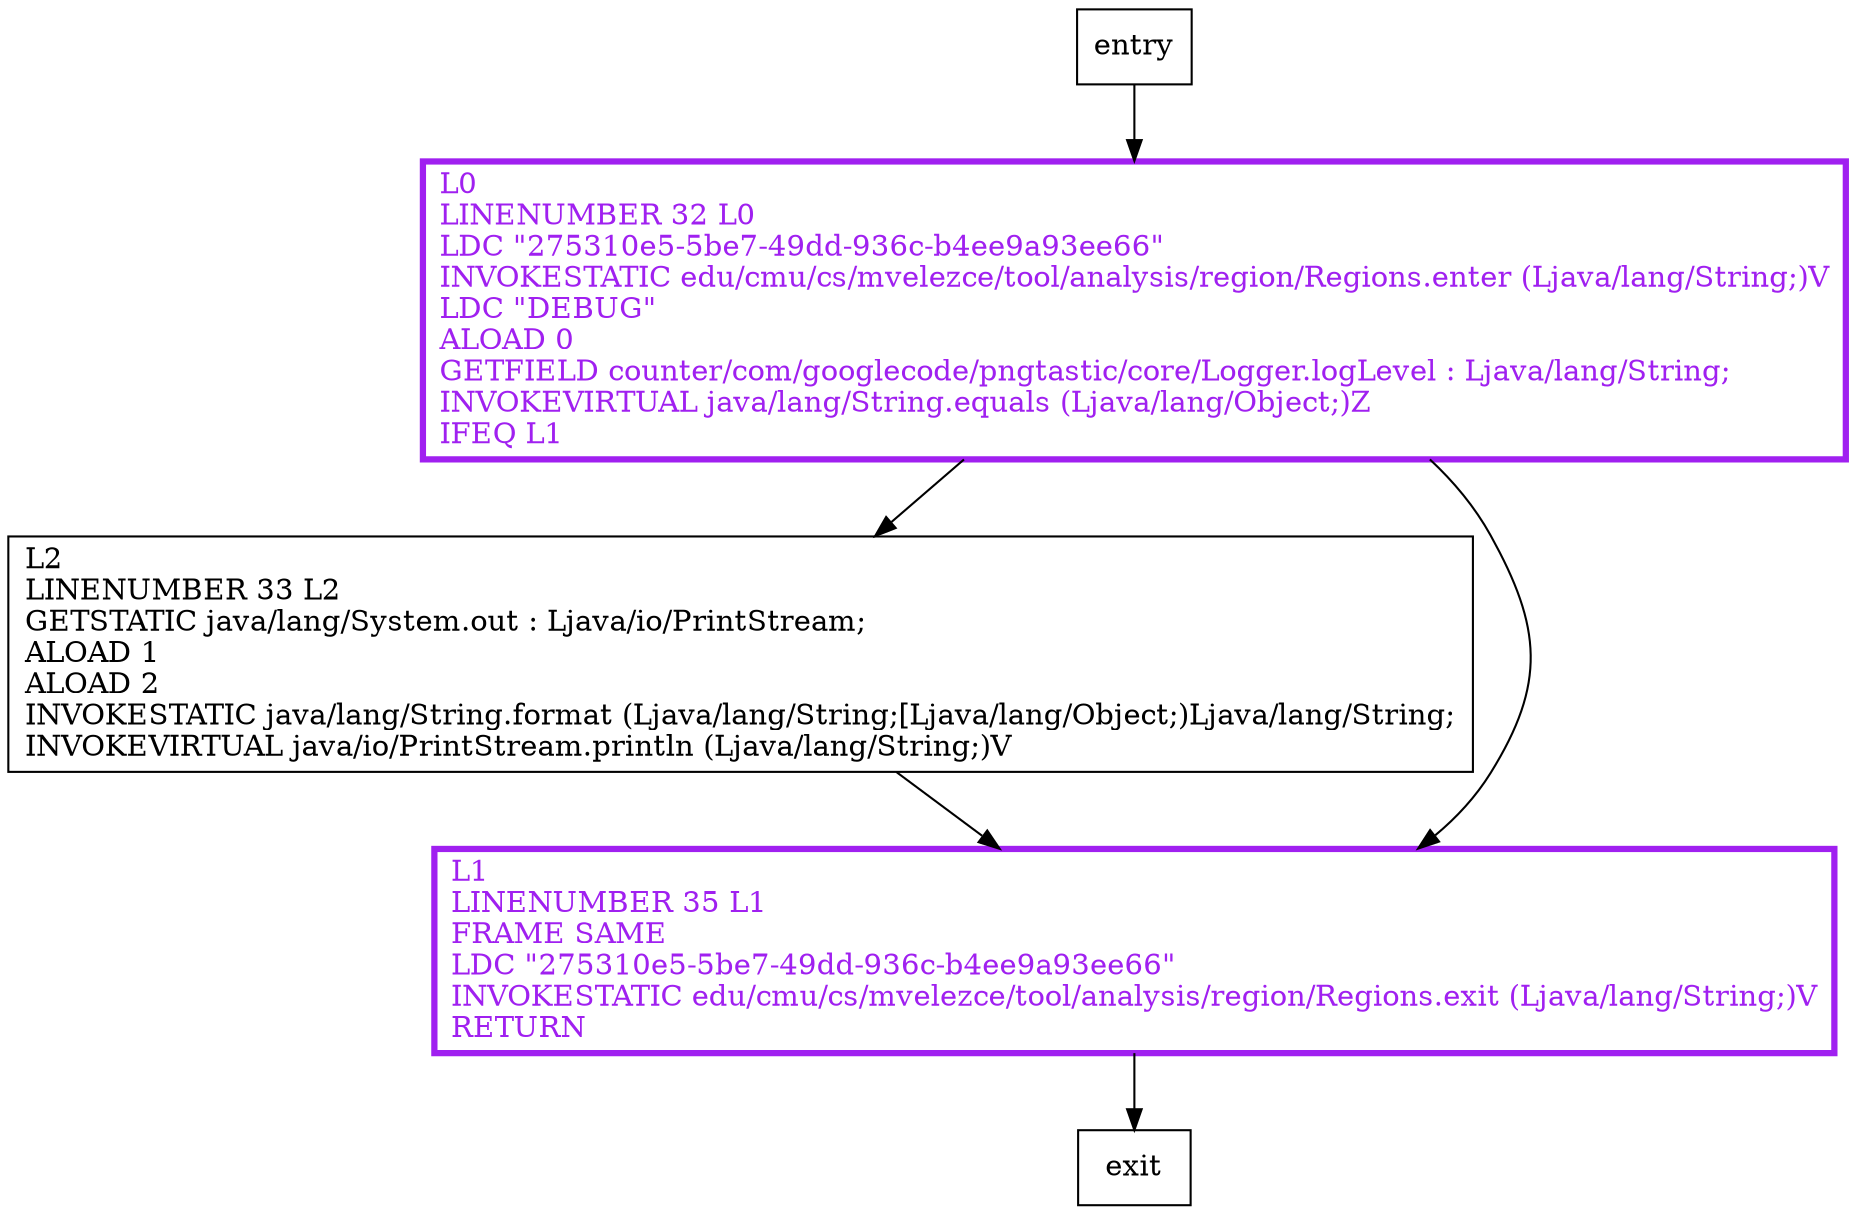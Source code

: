 digraph debug {
node [shape=record];
195228908 [label="L2\lLINENUMBER 33 L2\lGETSTATIC java/lang/System.out : Ljava/io/PrintStream;\lALOAD 1\lALOAD 2\lINVOKESTATIC java/lang/String.format (Ljava/lang/String;[Ljava/lang/Object;)Ljava/lang/String;\lINVOKEVIRTUAL java/io/PrintStream.println (Ljava/lang/String;)V\l"];
914356853 [label="L0\lLINENUMBER 32 L0\lLDC \"275310e5-5be7-49dd-936c-b4ee9a93ee66\"\lINVOKESTATIC edu/cmu/cs/mvelezce/tool/analysis/region/Regions.enter (Ljava/lang/String;)V\lLDC \"DEBUG\"\lALOAD 0\lGETFIELD counter/com/googlecode/pngtastic/core/Logger.logLevel : Ljava/lang/String;\lINVOKEVIRTUAL java/lang/String.equals (Ljava/lang/Object;)Z\lIFEQ L1\l"];
1229161065 [label="L1\lLINENUMBER 35 L1\lFRAME SAME\lLDC \"275310e5-5be7-49dd-936c-b4ee9a93ee66\"\lINVOKESTATIC edu/cmu/cs/mvelezce/tool/analysis/region/Regions.exit (Ljava/lang/String;)V\lRETURN\l"];
entry;
exit;
entry -> 914356853;
195228908 -> 1229161065;
914356853 -> 195228908;
914356853 -> 1229161065;
1229161065 -> exit;
914356853[fontcolor="purple", penwidth=3, color="purple"];
1229161065[fontcolor="purple", penwidth=3, color="purple"];
}

